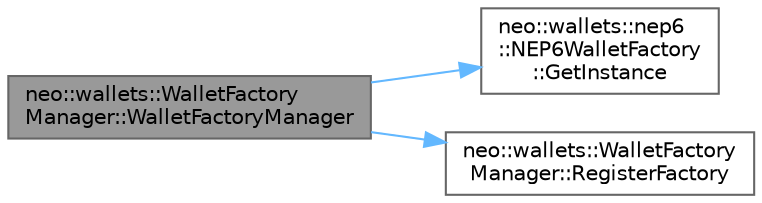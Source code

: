 digraph "neo::wallets::WalletFactoryManager::WalletFactoryManager"
{
 // LATEX_PDF_SIZE
  bgcolor="transparent";
  edge [fontname=Helvetica,fontsize=10,labelfontname=Helvetica,labelfontsize=10];
  node [fontname=Helvetica,fontsize=10,shape=box,height=0.2,width=0.4];
  rankdir="LR";
  Node1 [id="Node000001",label="neo::wallets::WalletFactory\lManager::WalletFactoryManager",height=0.2,width=0.4,color="gray40", fillcolor="grey60", style="filled", fontcolor="black",tooltip=" "];
  Node1 -> Node2 [id="edge1_Node000001_Node000002",color="steelblue1",style="solid",tooltip=" "];
  Node2 [id="Node000002",label="neo::wallets::nep6\l::NEP6WalletFactory\l::GetInstance",height=0.2,width=0.4,color="grey40", fillcolor="white", style="filled",URL="$classneo_1_1wallets_1_1nep6_1_1_n_e_p6_wallet_factory.html#a1ac22eff7f9a3f37cb735ef73c1f211b",tooltip="Gets the singleton instance of the NEP6WalletFactory."];
  Node1 -> Node3 [id="edge2_Node000001_Node000003",color="steelblue1",style="solid",tooltip=" "];
  Node3 [id="Node000003",label="neo::wallets::WalletFactory\lManager::RegisterFactory",height=0.2,width=0.4,color="grey40", fillcolor="white", style="filled",URL="$classneo_1_1wallets_1_1_wallet_factory_manager.html#ad9de26823a776647f0f21eddd9041c39",tooltip="Registers a wallet factory."];
}
